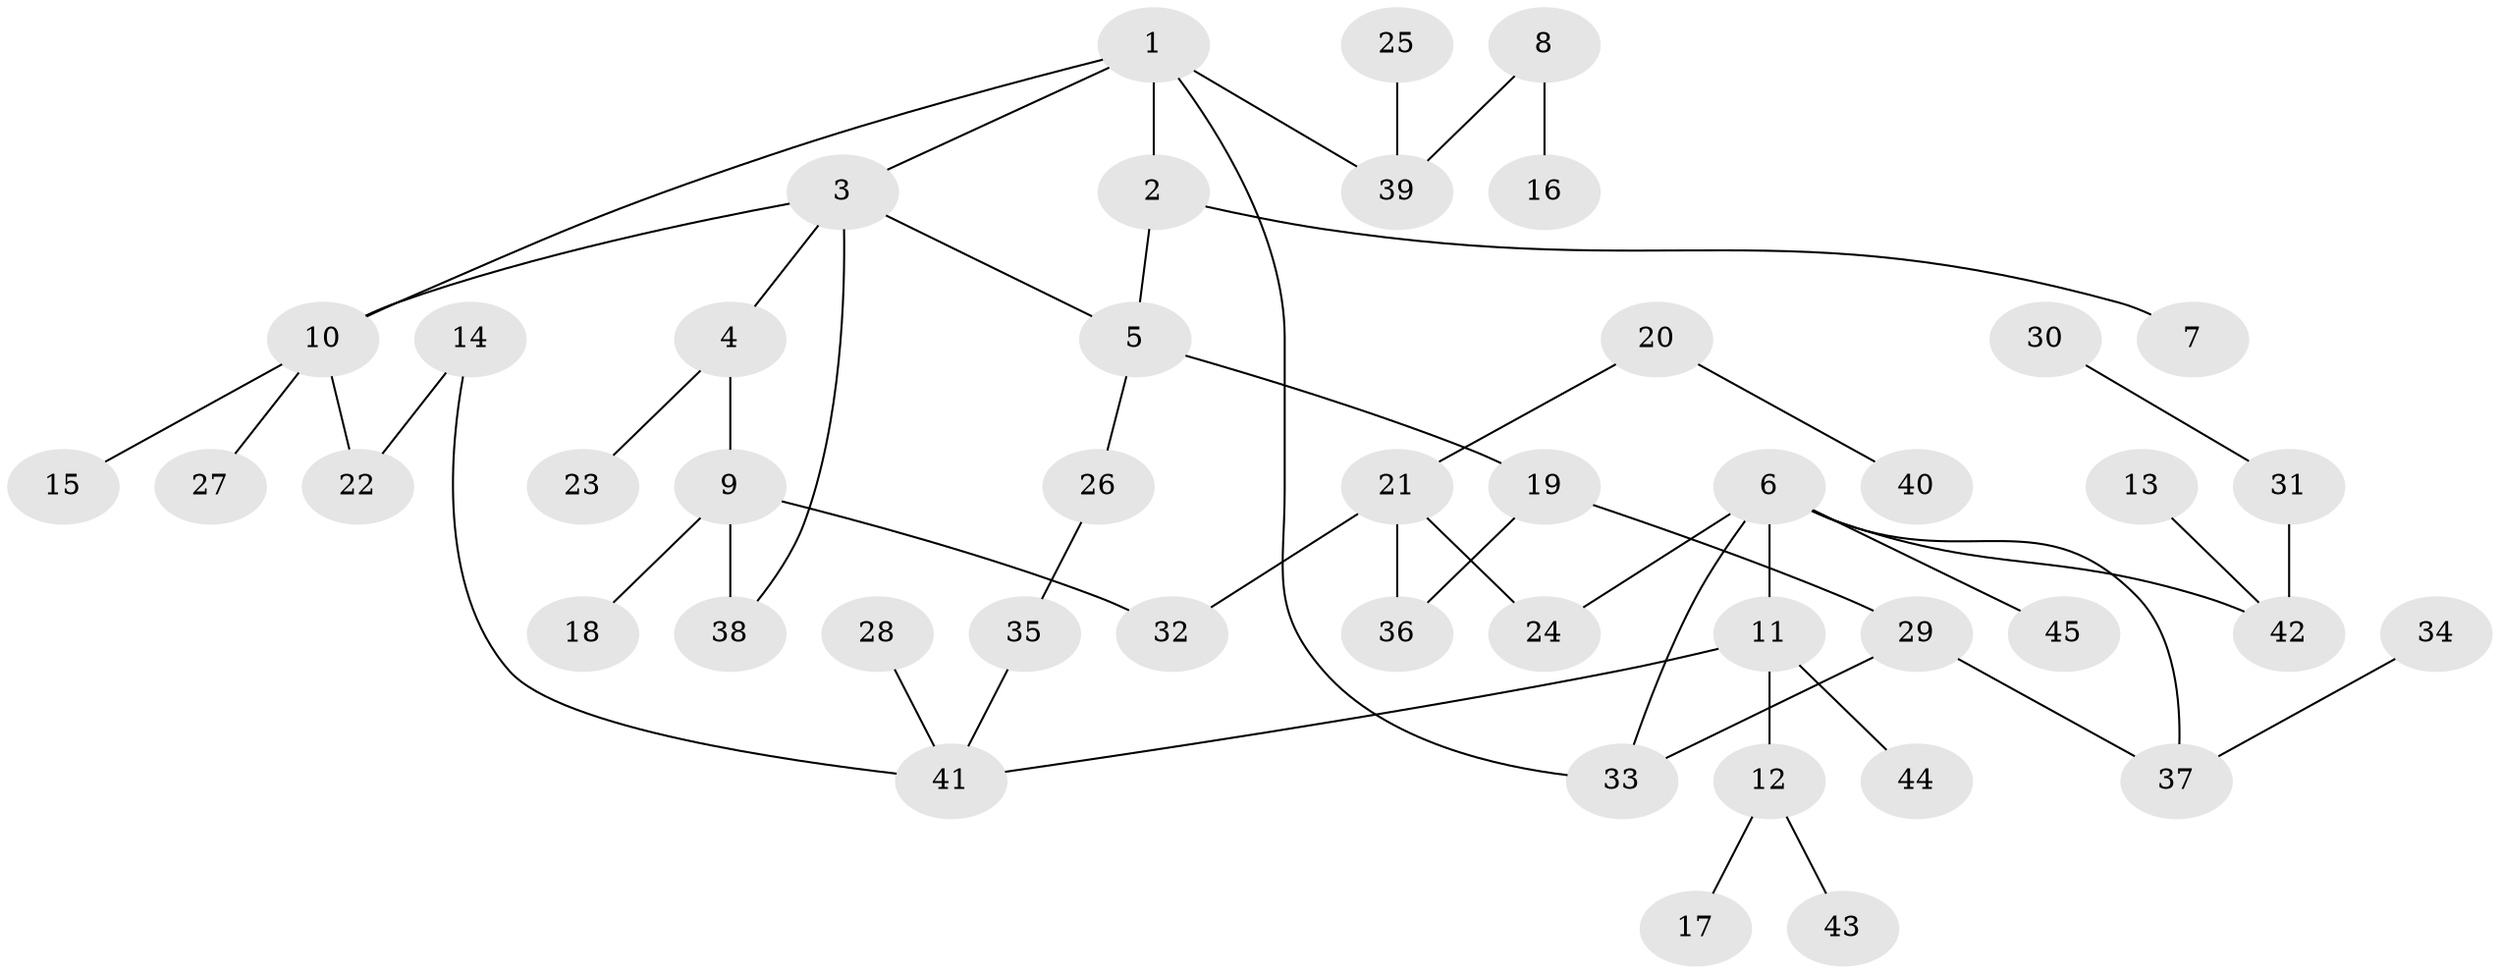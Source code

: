 // original degree distribution, {6: 0.022222222222222223, 4: 0.07777777777777778, 5: 0.05555555555555555, 7: 0.011111111111111112, 1: 0.4444444444444444, 2: 0.23333333333333334, 3: 0.15555555555555556}
// Generated by graph-tools (version 1.1) at 2025/01/03/09/25 03:01:12]
// undirected, 45 vertices, 53 edges
graph export_dot {
graph [start="1"]
  node [color=gray90,style=filled];
  1;
  2;
  3;
  4;
  5;
  6;
  7;
  8;
  9;
  10;
  11;
  12;
  13;
  14;
  15;
  16;
  17;
  18;
  19;
  20;
  21;
  22;
  23;
  24;
  25;
  26;
  27;
  28;
  29;
  30;
  31;
  32;
  33;
  34;
  35;
  36;
  37;
  38;
  39;
  40;
  41;
  42;
  43;
  44;
  45;
  1 -- 2 [weight=1.0];
  1 -- 3 [weight=1.0];
  1 -- 10 [weight=1.0];
  1 -- 33 [weight=1.0];
  1 -- 39 [weight=1.0];
  2 -- 5 [weight=1.0];
  2 -- 7 [weight=1.0];
  3 -- 4 [weight=1.0];
  3 -- 5 [weight=1.0];
  3 -- 10 [weight=1.0];
  3 -- 38 [weight=1.0];
  4 -- 9 [weight=1.0];
  4 -- 23 [weight=1.0];
  5 -- 19 [weight=1.0];
  5 -- 26 [weight=1.0];
  6 -- 11 [weight=1.0];
  6 -- 24 [weight=1.0];
  6 -- 33 [weight=1.0];
  6 -- 37 [weight=1.0];
  6 -- 42 [weight=1.0];
  6 -- 45 [weight=1.0];
  8 -- 16 [weight=1.0];
  8 -- 39 [weight=1.0];
  9 -- 18 [weight=1.0];
  9 -- 32 [weight=1.0];
  9 -- 38 [weight=1.0];
  10 -- 15 [weight=1.0];
  10 -- 22 [weight=1.0];
  10 -- 27 [weight=1.0];
  11 -- 12 [weight=1.0];
  11 -- 41 [weight=1.0];
  11 -- 44 [weight=1.0];
  12 -- 17 [weight=1.0];
  12 -- 43 [weight=1.0];
  13 -- 42 [weight=1.0];
  14 -- 22 [weight=1.0];
  14 -- 41 [weight=1.0];
  19 -- 29 [weight=1.0];
  19 -- 36 [weight=1.0];
  20 -- 21 [weight=1.0];
  20 -- 40 [weight=1.0];
  21 -- 24 [weight=1.0];
  21 -- 32 [weight=1.0];
  21 -- 36 [weight=1.0];
  25 -- 39 [weight=1.0];
  26 -- 35 [weight=1.0];
  28 -- 41 [weight=1.0];
  29 -- 33 [weight=1.0];
  29 -- 37 [weight=1.0];
  30 -- 31 [weight=1.0];
  31 -- 42 [weight=1.0];
  34 -- 37 [weight=1.0];
  35 -- 41 [weight=1.0];
}
